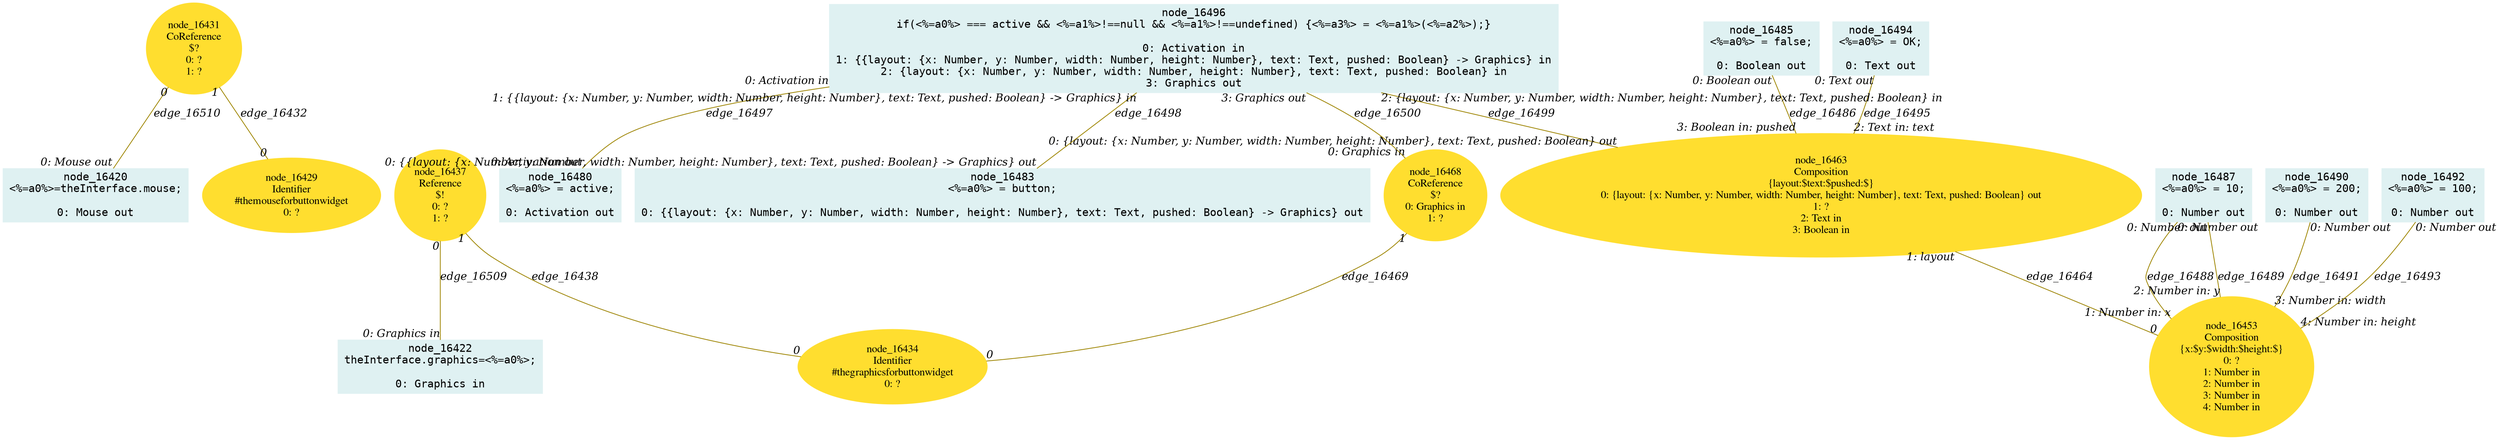 digraph g{node_16420 [shape="box", style="filled", color="#dff1f2", fontname="Courier", label="node_16420
<%=a0%>=theInterface.mouse;

0: Mouse out" ]
node_16422 [shape="box", style="filled", color="#dff1f2", fontname="Courier", label="node_16422
theInterface.graphics=<%=a0%>;

0: Graphics in" ]
node_16429 [shape="ellipse", style="filled", color="#ffde2f", fontname="Times", label="node_16429
Identifier
#themouseforbuttonwidget
0: ?" ]
node_16431 [shape="ellipse", style="filled", color="#ffde2f", fontname="Times", label="node_16431
CoReference
$?
0: ?
1: ?" ]
node_16434 [shape="ellipse", style="filled", color="#ffde2f", fontname="Times", label="node_16434
Identifier
#thegraphicsforbuttonwidget
0: ?" ]
node_16437 [shape="ellipse", style="filled", color="#ffde2f", fontname="Times", label="node_16437
Reference
$!
0: ?
1: ?" ]
node_16453 [shape="ellipse", style="filled", color="#ffde2f", fontname="Times", label="node_16453
Composition
{x:$y:$width:$height:$}
0: ?
1: Number in
2: Number in
3: Number in
4: Number in" ]
node_16463 [shape="ellipse", style="filled", color="#ffde2f", fontname="Times", label="node_16463
Composition
{layout:$text:$pushed:$}
0: {layout: {x: Number, y: Number, width: Number, height: Number}, text: Text, pushed: Boolean} out
1: ?
2: Text in
3: Boolean in" ]
node_16468 [shape="ellipse", style="filled", color="#ffde2f", fontname="Times", label="node_16468
CoReference
$?
0: Graphics in
1: ?" ]
node_16480 [shape="box", style="filled", color="#dff1f2", fontname="Courier", label="node_16480
<%=a0%> = active;

0: Activation out" ]
node_16483 [shape="box", style="filled", color="#dff1f2", fontname="Courier", label="node_16483
<%=a0%> = button;

0: {{layout: {x: Number, y: Number, width: Number, height: Number}, text: Text, pushed: Boolean} -> Graphics} out" ]
node_16485 [shape="box", style="filled", color="#dff1f2", fontname="Courier", label="node_16485
<%=a0%> = false;

0: Boolean out" ]
node_16487 [shape="box", style="filled", color="#dff1f2", fontname="Courier", label="node_16487
<%=a0%> = 10;

0: Number out" ]
node_16490 [shape="box", style="filled", color="#dff1f2", fontname="Courier", label="node_16490
<%=a0%> = 200;

0: Number out" ]
node_16492 [shape="box", style="filled", color="#dff1f2", fontname="Courier", label="node_16492
<%=a0%> = 100;

0: Number out" ]
node_16494 [shape="box", style="filled", color="#dff1f2", fontname="Courier", label="node_16494
<%=a0%> = OK;

0: Text out" ]
node_16496 [shape="box", style="filled", color="#dff1f2", fontname="Courier", label="node_16496
if(<%=a0%> === active && <%=a1%>!==null && <%=a1%>!==undefined) {<%=a3%> = <%=a1%>(<%=a2%>);}

0: Activation in
1: {{layout: {x: Number, y: Number, width: Number, height: Number}, text: Text, pushed: Boolean} -> Graphics} in
2: {layout: {x: Number, y: Number, width: Number, height: Number}, text: Text, pushed: Boolean} in
3: Graphics out" ]
node_16431 -> node_16429 [dir=none, arrowHead=none, fontname="Times-Italic", arrowsize=1, color="#9d8400", label="edge_16432",  headlabel="0", taillabel="1" ]
node_16437 -> node_16434 [dir=none, arrowHead=none, fontname="Times-Italic", arrowsize=1, color="#9d8400", label="edge_16438",  headlabel="0", taillabel="1" ]
node_16463 -> node_16453 [dir=none, arrowHead=none, fontname="Times-Italic", arrowsize=1, color="#9d8400", label="edge_16464",  headlabel="0", taillabel="1: layout" ]
node_16468 -> node_16434 [dir=none, arrowHead=none, fontname="Times-Italic", arrowsize=1, color="#9d8400", label="edge_16469",  headlabel="0", taillabel="1" ]
node_16485 -> node_16463 [dir=none, arrowHead=none, fontname="Times-Italic", arrowsize=1, color="#9d8400", label="edge_16486",  headlabel="3: Boolean in: pushed", taillabel="0: Boolean out" ]
node_16487 -> node_16453 [dir=none, arrowHead=none, fontname="Times-Italic", arrowsize=1, color="#9d8400", label="edge_16488",  headlabel="1: Number in: x", taillabel="0: Number out" ]
node_16487 -> node_16453 [dir=none, arrowHead=none, fontname="Times-Italic", arrowsize=1, color="#9d8400", label="edge_16489",  headlabel="2: Number in: y", taillabel="0: Number out" ]
node_16490 -> node_16453 [dir=none, arrowHead=none, fontname="Times-Italic", arrowsize=1, color="#9d8400", label="edge_16491",  headlabel="3: Number in: width", taillabel="0: Number out" ]
node_16492 -> node_16453 [dir=none, arrowHead=none, fontname="Times-Italic", arrowsize=1, color="#9d8400", label="edge_16493",  headlabel="4: Number in: height", taillabel="0: Number out" ]
node_16494 -> node_16463 [dir=none, arrowHead=none, fontname="Times-Italic", arrowsize=1, color="#9d8400", label="edge_16495",  headlabel="2: Text in: text", taillabel="0: Text out" ]
node_16496 -> node_16480 [dir=none, arrowHead=none, fontname="Times-Italic", arrowsize=1, color="#9d8400", label="edge_16497",  headlabel="0: Activation out", taillabel="0: Activation in" ]
node_16496 -> node_16483 [dir=none, arrowHead=none, fontname="Times-Italic", arrowsize=1, color="#9d8400", label="edge_16498",  headlabel="0: {{layout: {x: Number, y: Number, width: Number, height: Number}, text: Text, pushed: Boolean} -> Graphics} out", taillabel="1: {{layout: {x: Number, y: Number, width: Number, height: Number}, text: Text, pushed: Boolean} -> Graphics} in" ]
node_16496 -> node_16463 [dir=none, arrowHead=none, fontname="Times-Italic", arrowsize=1, color="#9d8400", label="edge_16499",  headlabel="0: {layout: {x: Number, y: Number, width: Number, height: Number}, text: Text, pushed: Boolean} out", taillabel="2: {layout: {x: Number, y: Number, width: Number, height: Number}, text: Text, pushed: Boolean} in" ]
node_16496 -> node_16468 [dir=none, arrowHead=none, fontname="Times-Italic", arrowsize=1, color="#9d8400", label="edge_16500",  headlabel="0: Graphics in", taillabel="3: Graphics out" ]
node_16437 -> node_16422 [dir=none, arrowHead=none, fontname="Times-Italic", arrowsize=1, color="#9d8400", label="edge_16509",  headlabel="0: Graphics in", taillabel="0" ]
node_16431 -> node_16420 [dir=none, arrowHead=none, fontname="Times-Italic", arrowsize=1, color="#9d8400", label="edge_16510",  headlabel="0: Mouse out", taillabel="0" ]
}